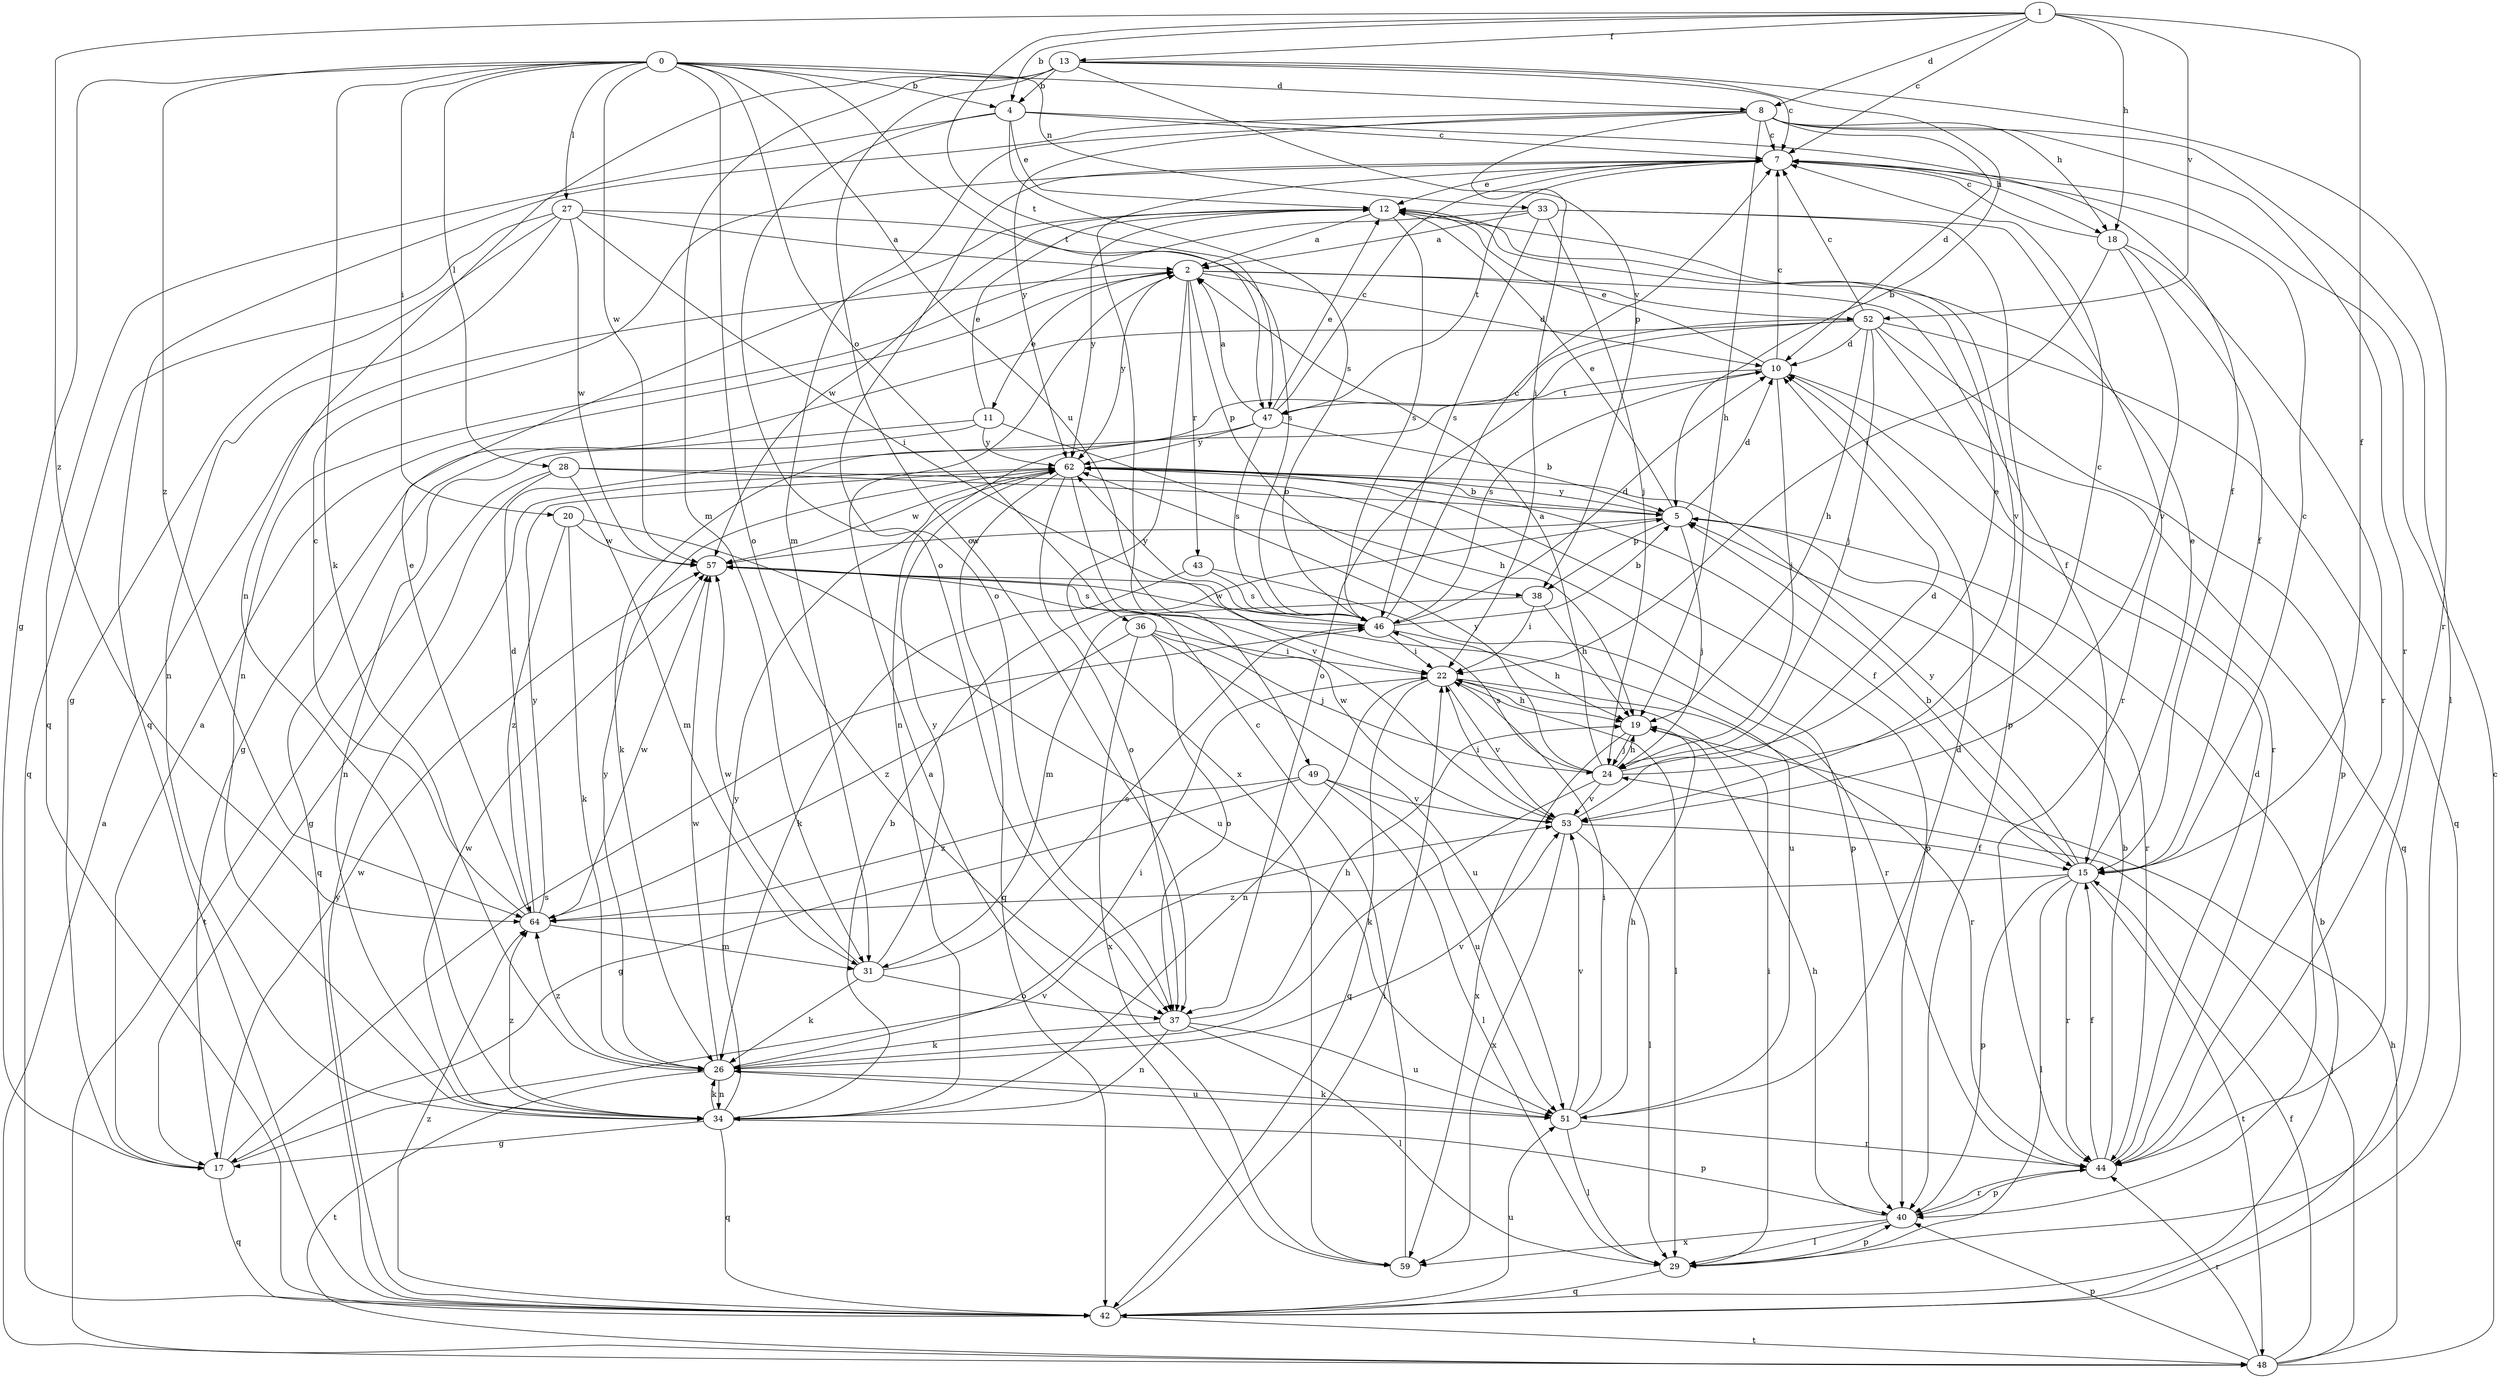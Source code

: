 strict digraph  {
0;
1;
2;
4;
5;
7;
8;
10;
11;
12;
13;
15;
17;
18;
19;
20;
22;
24;
26;
27;
28;
29;
31;
33;
34;
36;
37;
38;
40;
42;
43;
44;
46;
47;
48;
49;
51;
52;
53;
57;
59;
62;
64;
0 -> 4  [label=b];
0 -> 8  [label=d];
0 -> 17  [label=g];
0 -> 20  [label=i];
0 -> 26  [label=k];
0 -> 27  [label=l];
0 -> 28  [label=l];
0 -> 33  [label=n];
0 -> 36  [label=o];
0 -> 37  [label=o];
0 -> 47  [label=t];
0 -> 49  [label=u];
0 -> 57  [label=w];
0 -> 64  [label=z];
1 -> 4  [label=b];
1 -> 7  [label=c];
1 -> 8  [label=d];
1 -> 13  [label=f];
1 -> 15  [label=f];
1 -> 18  [label=h];
1 -> 47  [label=t];
1 -> 52  [label=v];
1 -> 64  [label=z];
2 -> 10  [label=d];
2 -> 11  [label=e];
2 -> 15  [label=f];
2 -> 38  [label=p];
2 -> 43  [label=r];
2 -> 52  [label=v];
2 -> 59  [label=x];
2 -> 62  [label=y];
4 -> 7  [label=c];
4 -> 12  [label=e];
4 -> 15  [label=f];
4 -> 37  [label=o];
4 -> 42  [label=q];
4 -> 46  [label=s];
5 -> 10  [label=d];
5 -> 12  [label=e];
5 -> 24  [label=j];
5 -> 38  [label=p];
5 -> 44  [label=r];
5 -> 57  [label=w];
5 -> 62  [label=y];
7 -> 12  [label=e];
7 -> 18  [label=h];
7 -> 37  [label=o];
7 -> 47  [label=t];
8 -> 7  [label=c];
8 -> 10  [label=d];
8 -> 18  [label=h];
8 -> 19  [label=h];
8 -> 22  [label=i];
8 -> 29  [label=l];
8 -> 31  [label=m];
8 -> 42  [label=q];
8 -> 44  [label=r];
8 -> 62  [label=y];
10 -> 7  [label=c];
10 -> 12  [label=e];
10 -> 24  [label=j];
10 -> 42  [label=q];
10 -> 46  [label=s];
10 -> 47  [label=t];
11 -> 12  [label=e];
11 -> 19  [label=h];
11 -> 34  [label=n];
11 -> 42  [label=q];
11 -> 62  [label=y];
12 -> 2  [label=a];
12 -> 46  [label=s];
12 -> 53  [label=v];
12 -> 57  [label=w];
12 -> 62  [label=y];
13 -> 4  [label=b];
13 -> 5  [label=b];
13 -> 7  [label=c];
13 -> 31  [label=m];
13 -> 34  [label=n];
13 -> 37  [label=o];
13 -> 38  [label=p];
13 -> 44  [label=r];
15 -> 5  [label=b];
15 -> 7  [label=c];
15 -> 12  [label=e];
15 -> 29  [label=l];
15 -> 40  [label=p];
15 -> 44  [label=r];
15 -> 48  [label=t];
15 -> 62  [label=y];
15 -> 64  [label=z];
17 -> 2  [label=a];
17 -> 42  [label=q];
17 -> 46  [label=s];
17 -> 53  [label=v];
17 -> 57  [label=w];
18 -> 7  [label=c];
18 -> 15  [label=f];
18 -> 22  [label=i];
18 -> 44  [label=r];
18 -> 53  [label=v];
19 -> 24  [label=j];
19 -> 59  [label=x];
20 -> 26  [label=k];
20 -> 51  [label=u];
20 -> 57  [label=w];
20 -> 64  [label=z];
22 -> 19  [label=h];
22 -> 29  [label=l];
22 -> 34  [label=n];
22 -> 42  [label=q];
22 -> 44  [label=r];
22 -> 53  [label=v];
24 -> 2  [label=a];
24 -> 7  [label=c];
24 -> 12  [label=e];
24 -> 19  [label=h];
24 -> 26  [label=k];
24 -> 46  [label=s];
24 -> 53  [label=v];
24 -> 62  [label=y];
26 -> 22  [label=i];
26 -> 34  [label=n];
26 -> 48  [label=t];
26 -> 51  [label=u];
26 -> 53  [label=v];
26 -> 57  [label=w];
26 -> 62  [label=y];
26 -> 64  [label=z];
27 -> 2  [label=a];
27 -> 17  [label=g];
27 -> 22  [label=i];
27 -> 34  [label=n];
27 -> 42  [label=q];
27 -> 46  [label=s];
27 -> 57  [label=w];
28 -> 5  [label=b];
28 -> 17  [label=g];
28 -> 31  [label=m];
28 -> 40  [label=p];
28 -> 48  [label=t];
29 -> 22  [label=i];
29 -> 40  [label=p];
29 -> 42  [label=q];
31 -> 26  [label=k];
31 -> 37  [label=o];
31 -> 46  [label=s];
31 -> 57  [label=w];
31 -> 62  [label=y];
33 -> 2  [label=a];
33 -> 24  [label=j];
33 -> 34  [label=n];
33 -> 40  [label=p];
33 -> 44  [label=r];
33 -> 46  [label=s];
34 -> 5  [label=b];
34 -> 17  [label=g];
34 -> 26  [label=k];
34 -> 40  [label=p];
34 -> 42  [label=q];
34 -> 57  [label=w];
34 -> 62  [label=y];
34 -> 64  [label=z];
36 -> 22  [label=i];
36 -> 24  [label=j];
36 -> 37  [label=o];
36 -> 51  [label=u];
36 -> 59  [label=x];
36 -> 64  [label=z];
37 -> 19  [label=h];
37 -> 26  [label=k];
37 -> 29  [label=l];
37 -> 34  [label=n];
37 -> 51  [label=u];
38 -> 19  [label=h];
38 -> 22  [label=i];
38 -> 31  [label=m];
40 -> 19  [label=h];
40 -> 29  [label=l];
40 -> 44  [label=r];
40 -> 59  [label=x];
42 -> 5  [label=b];
42 -> 22  [label=i];
42 -> 48  [label=t];
42 -> 51  [label=u];
42 -> 62  [label=y];
42 -> 64  [label=z];
43 -> 26  [label=k];
43 -> 44  [label=r];
43 -> 46  [label=s];
44 -> 5  [label=b];
44 -> 10  [label=d];
44 -> 15  [label=f];
44 -> 40  [label=p];
46 -> 5  [label=b];
46 -> 7  [label=c];
46 -> 10  [label=d];
46 -> 19  [label=h];
46 -> 22  [label=i];
46 -> 57  [label=w];
46 -> 62  [label=y];
47 -> 2  [label=a];
47 -> 5  [label=b];
47 -> 7  [label=c];
47 -> 12  [label=e];
47 -> 26  [label=k];
47 -> 46  [label=s];
47 -> 62  [label=y];
48 -> 2  [label=a];
48 -> 7  [label=c];
48 -> 15  [label=f];
48 -> 19  [label=h];
48 -> 24  [label=j];
48 -> 40  [label=p];
48 -> 44  [label=r];
49 -> 17  [label=g];
49 -> 29  [label=l];
49 -> 51  [label=u];
49 -> 53  [label=v];
49 -> 64  [label=z];
51 -> 10  [label=d];
51 -> 19  [label=h];
51 -> 22  [label=i];
51 -> 26  [label=k];
51 -> 29  [label=l];
51 -> 44  [label=r];
51 -> 53  [label=v];
52 -> 7  [label=c];
52 -> 10  [label=d];
52 -> 17  [label=g];
52 -> 19  [label=h];
52 -> 24  [label=j];
52 -> 34  [label=n];
52 -> 37  [label=o];
52 -> 40  [label=p];
52 -> 42  [label=q];
52 -> 44  [label=r];
53 -> 10  [label=d];
53 -> 15  [label=f];
53 -> 22  [label=i];
53 -> 29  [label=l];
53 -> 57  [label=w];
53 -> 59  [label=x];
57 -> 46  [label=s];
57 -> 51  [label=u];
59 -> 2  [label=a];
59 -> 7  [label=c];
62 -> 5  [label=b];
62 -> 15  [label=f];
62 -> 37  [label=o];
62 -> 40  [label=p];
62 -> 42  [label=q];
62 -> 53  [label=v];
62 -> 57  [label=w];
64 -> 7  [label=c];
64 -> 10  [label=d];
64 -> 12  [label=e];
64 -> 31  [label=m];
64 -> 57  [label=w];
64 -> 62  [label=y];
}
